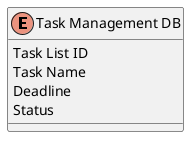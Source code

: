 @startuml
enum "Task Management DB" {
    Task List ID
    Task Name
    Deadline
    Status
}
@enduml